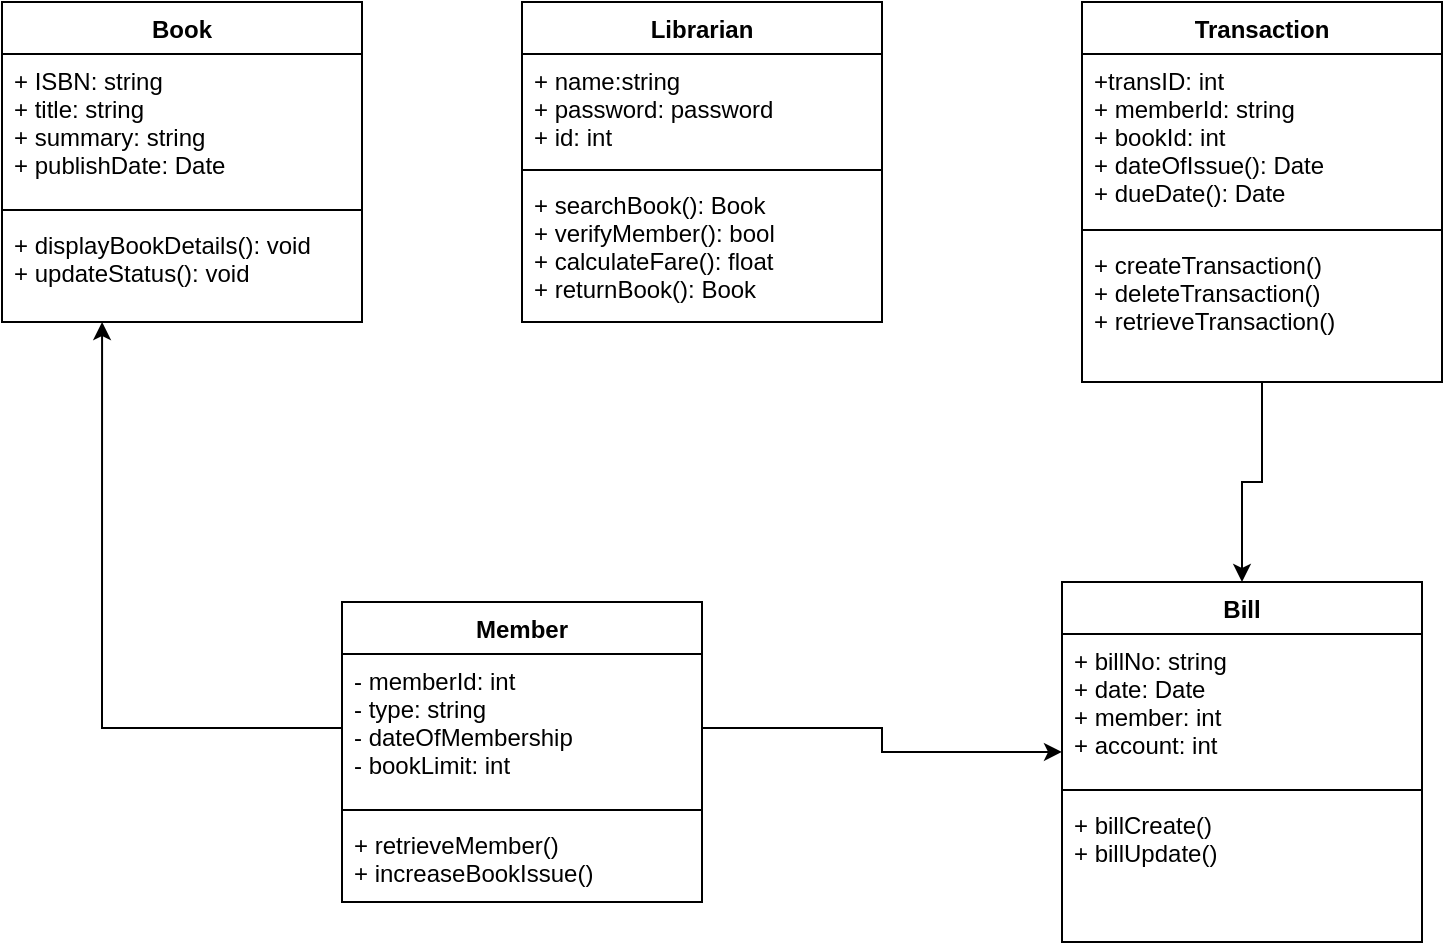 <mxfile version="13.9.7" type="github">
  <diagram id="C5RBs43oDa-KdzZeNtuy" name="Page-1">
    <mxGraphModel dx="1422" dy="763" grid="1" gridSize="10" guides="1" tooltips="1" connect="1" arrows="1" fold="1" page="1" pageScale="1" pageWidth="827" pageHeight="1169" math="0" shadow="0">
      <root>
        <mxCell id="WIyWlLk6GJQsqaUBKTNV-0" />
        <mxCell id="WIyWlLk6GJQsqaUBKTNV-1" parent="WIyWlLk6GJQsqaUBKTNV-0" />
        <mxCell id="ymDN9AEsik66WJd_EFRh-0" value="Book" style="swimlane;fontStyle=1;align=center;verticalAlign=top;childLayout=stackLayout;horizontal=1;startSize=26;horizontalStack=0;resizeParent=1;resizeParentMax=0;resizeLast=0;collapsible=1;marginBottom=0;" vertex="1" parent="WIyWlLk6GJQsqaUBKTNV-1">
          <mxGeometry x="40" y="70" width="180" height="160" as="geometry" />
        </mxCell>
        <mxCell id="ymDN9AEsik66WJd_EFRh-1" value="+ ISBN: string&#xa;+ title: string&#xa;+ summary: string&#xa;+ publishDate: Date&#xa;" style="text;strokeColor=none;fillColor=none;align=left;verticalAlign=top;spacingLeft=4;spacingRight=4;overflow=hidden;rotatable=0;points=[[0,0.5],[1,0.5]];portConstraint=eastwest;" vertex="1" parent="ymDN9AEsik66WJd_EFRh-0">
          <mxGeometry y="26" width="180" height="74" as="geometry" />
        </mxCell>
        <mxCell id="ymDN9AEsik66WJd_EFRh-2" value="" style="line;strokeWidth=1;fillColor=none;align=left;verticalAlign=middle;spacingTop=-1;spacingLeft=3;spacingRight=3;rotatable=0;labelPosition=right;points=[];portConstraint=eastwest;" vertex="1" parent="ymDN9AEsik66WJd_EFRh-0">
          <mxGeometry y="100" width="180" height="8" as="geometry" />
        </mxCell>
        <mxCell id="ymDN9AEsik66WJd_EFRh-3" value="+ displayBookDetails(): void&#xa;+ updateStatus(): void&#xa;" style="text;strokeColor=none;fillColor=none;align=left;verticalAlign=top;spacingLeft=4;spacingRight=4;overflow=hidden;rotatable=0;points=[[0,0.5],[1,0.5]];portConstraint=eastwest;" vertex="1" parent="ymDN9AEsik66WJd_EFRh-0">
          <mxGeometry y="108" width="180" height="52" as="geometry" />
        </mxCell>
        <mxCell id="ymDN9AEsik66WJd_EFRh-16" style="edgeStyle=orthogonalEdgeStyle;rounded=0;orthogonalLoop=1;jettySize=auto;html=1;exitX=0.5;exitY=1;exitDx=0;exitDy=0;entryX=0.5;entryY=0;entryDx=0;entryDy=0;" edge="1" parent="WIyWlLk6GJQsqaUBKTNV-1" source="ymDN9AEsik66WJd_EFRh-4" target="ymDN9AEsik66WJd_EFRh-12">
          <mxGeometry relative="1" as="geometry">
            <mxPoint x="660" y="350" as="targetPoint" />
          </mxGeometry>
        </mxCell>
        <mxCell id="ymDN9AEsik66WJd_EFRh-4" value="Transaction" style="swimlane;fontStyle=1;align=center;verticalAlign=top;childLayout=stackLayout;horizontal=1;startSize=26;horizontalStack=0;resizeParent=1;resizeParentMax=0;resizeLast=0;collapsible=1;marginBottom=0;" vertex="1" parent="WIyWlLk6GJQsqaUBKTNV-1">
          <mxGeometry x="580" y="70" width="180" height="190" as="geometry" />
        </mxCell>
        <mxCell id="ymDN9AEsik66WJd_EFRh-5" value="+transID: int&#xa;+ memberId: string&#xa;+ bookId: int&#xa;+ dateOfIssue(): Date&#xa;+ dueDate(): Date&#xa;" style="text;strokeColor=none;fillColor=none;align=left;verticalAlign=top;spacingLeft=4;spacingRight=4;overflow=hidden;rotatable=0;points=[[0,0.5],[1,0.5]];portConstraint=eastwest;" vertex="1" parent="ymDN9AEsik66WJd_EFRh-4">
          <mxGeometry y="26" width="180" height="84" as="geometry" />
        </mxCell>
        <mxCell id="ymDN9AEsik66WJd_EFRh-6" value="" style="line;strokeWidth=1;fillColor=none;align=left;verticalAlign=middle;spacingTop=-1;spacingLeft=3;spacingRight=3;rotatable=0;labelPosition=right;points=[];portConstraint=eastwest;" vertex="1" parent="ymDN9AEsik66WJd_EFRh-4">
          <mxGeometry y="110" width="180" height="8" as="geometry" />
        </mxCell>
        <mxCell id="ymDN9AEsik66WJd_EFRh-7" value="+ createTransaction()&#xa;+ deleteTransaction()&#xa;+ retrieveTransaction()&#xa;" style="text;strokeColor=none;fillColor=none;align=left;verticalAlign=top;spacingLeft=4;spacingRight=4;overflow=hidden;rotatable=0;points=[[0,0.5],[1,0.5]];portConstraint=eastwest;" vertex="1" parent="ymDN9AEsik66WJd_EFRh-4">
          <mxGeometry y="118" width="180" height="72" as="geometry" />
        </mxCell>
        <mxCell id="ymDN9AEsik66WJd_EFRh-8" value="Librarian" style="swimlane;fontStyle=1;align=center;verticalAlign=top;childLayout=stackLayout;horizontal=1;startSize=26;horizontalStack=0;resizeParent=1;resizeParentMax=0;resizeLast=0;collapsible=1;marginBottom=0;" vertex="1" parent="WIyWlLk6GJQsqaUBKTNV-1">
          <mxGeometry x="300" y="70" width="180" height="160" as="geometry" />
        </mxCell>
        <mxCell id="ymDN9AEsik66WJd_EFRh-9" value="+ name:string&#xa;+ password: password&#xa;+ id: int&#xa;" style="text;strokeColor=none;fillColor=none;align=left;verticalAlign=top;spacingLeft=4;spacingRight=4;overflow=hidden;rotatable=0;points=[[0,0.5],[1,0.5]];portConstraint=eastwest;" vertex="1" parent="ymDN9AEsik66WJd_EFRh-8">
          <mxGeometry y="26" width="180" height="54" as="geometry" />
        </mxCell>
        <mxCell id="ymDN9AEsik66WJd_EFRh-10" value="" style="line;strokeWidth=1;fillColor=none;align=left;verticalAlign=middle;spacingTop=-1;spacingLeft=3;spacingRight=3;rotatable=0;labelPosition=right;points=[];portConstraint=eastwest;" vertex="1" parent="ymDN9AEsik66WJd_EFRh-8">
          <mxGeometry y="80" width="180" height="8" as="geometry" />
        </mxCell>
        <mxCell id="ymDN9AEsik66WJd_EFRh-11" value="+ searchBook(): Book&#xa;+ verifyMember(): bool&#xa;+ calculateFare(): float&#xa;+ returnBook(): Book&#xa;" style="text;strokeColor=none;fillColor=none;align=left;verticalAlign=top;spacingLeft=4;spacingRight=4;overflow=hidden;rotatable=0;points=[[0,0.5],[1,0.5]];portConstraint=eastwest;" vertex="1" parent="ymDN9AEsik66WJd_EFRh-8">
          <mxGeometry y="88" width="180" height="72" as="geometry" />
        </mxCell>
        <mxCell id="ymDN9AEsik66WJd_EFRh-12" value="Bill" style="swimlane;fontStyle=1;align=center;verticalAlign=top;childLayout=stackLayout;horizontal=1;startSize=26;horizontalStack=0;resizeParent=1;resizeParentMax=0;resizeLast=0;collapsible=1;marginBottom=0;" vertex="1" parent="WIyWlLk6GJQsqaUBKTNV-1">
          <mxGeometry x="570" y="360" width="180" height="180" as="geometry" />
        </mxCell>
        <mxCell id="ymDN9AEsik66WJd_EFRh-13" value="+ billNo: string&#xa;+ date: Date&#xa;+ member: int&#xa;+ account: int" style="text;strokeColor=none;fillColor=none;align=left;verticalAlign=top;spacingLeft=4;spacingRight=4;overflow=hidden;rotatable=0;points=[[0,0.5],[1,0.5]];portConstraint=eastwest;" vertex="1" parent="ymDN9AEsik66WJd_EFRh-12">
          <mxGeometry y="26" width="180" height="74" as="geometry" />
        </mxCell>
        <mxCell id="ymDN9AEsik66WJd_EFRh-14" value="" style="line;strokeWidth=1;fillColor=none;align=left;verticalAlign=middle;spacingTop=-1;spacingLeft=3;spacingRight=3;rotatable=0;labelPosition=right;points=[];portConstraint=eastwest;" vertex="1" parent="ymDN9AEsik66WJd_EFRh-12">
          <mxGeometry y="100" width="180" height="8" as="geometry" />
        </mxCell>
        <mxCell id="ymDN9AEsik66WJd_EFRh-15" value="+ billCreate()&#xa;+ billUpdate()&#xa;" style="text;strokeColor=none;fillColor=none;align=left;verticalAlign=top;spacingLeft=4;spacingRight=4;overflow=hidden;rotatable=0;points=[[0,0.5],[1,0.5]];portConstraint=eastwest;" vertex="1" parent="ymDN9AEsik66WJd_EFRh-12">
          <mxGeometry y="108" width="180" height="72" as="geometry" />
        </mxCell>
        <mxCell id="ymDN9AEsik66WJd_EFRh-17" value="Member" style="swimlane;fontStyle=1;align=center;verticalAlign=top;childLayout=stackLayout;horizontal=1;startSize=26;horizontalStack=0;resizeParent=1;resizeParentMax=0;resizeLast=0;collapsible=1;marginBottom=0;" vertex="1" parent="WIyWlLk6GJQsqaUBKTNV-1">
          <mxGeometry x="210" y="370" width="180" height="150" as="geometry" />
        </mxCell>
        <mxCell id="ymDN9AEsik66WJd_EFRh-18" value="- memberId: int&#xa;- type: string&#xa;- dateOfMembership&#xa;- bookLimit: int&#xa;" style="text;strokeColor=none;fillColor=none;align=left;verticalAlign=top;spacingLeft=4;spacingRight=4;overflow=hidden;rotatable=0;points=[[0,0.5],[1,0.5]];portConstraint=eastwest;" vertex="1" parent="ymDN9AEsik66WJd_EFRh-17">
          <mxGeometry y="26" width="180" height="74" as="geometry" />
        </mxCell>
        <mxCell id="ymDN9AEsik66WJd_EFRh-19" value="" style="line;strokeWidth=1;fillColor=none;align=left;verticalAlign=middle;spacingTop=-1;spacingLeft=3;spacingRight=3;rotatable=0;labelPosition=right;points=[];portConstraint=eastwest;" vertex="1" parent="ymDN9AEsik66WJd_EFRh-17">
          <mxGeometry y="100" width="180" height="8" as="geometry" />
        </mxCell>
        <mxCell id="ymDN9AEsik66WJd_EFRh-20" value="+ retrieveMember()&#xa;+ increaseBookIssue()&#xa;" style="text;strokeColor=none;fillColor=none;align=left;verticalAlign=top;spacingLeft=4;spacingRight=4;overflow=hidden;rotatable=0;points=[[0,0.5],[1,0.5]];portConstraint=eastwest;" vertex="1" parent="ymDN9AEsik66WJd_EFRh-17">
          <mxGeometry y="108" width="180" height="42" as="geometry" />
        </mxCell>
        <mxCell id="ymDN9AEsik66WJd_EFRh-21" style="edgeStyle=orthogonalEdgeStyle;rounded=0;orthogonalLoop=1;jettySize=auto;html=1;exitX=1;exitY=0.5;exitDx=0;exitDy=0;entryX=0;entryY=0.797;entryDx=0;entryDy=0;entryPerimeter=0;" edge="1" parent="WIyWlLk6GJQsqaUBKTNV-1" source="ymDN9AEsik66WJd_EFRh-18" target="ymDN9AEsik66WJd_EFRh-13">
          <mxGeometry relative="1" as="geometry" />
        </mxCell>
        <mxCell id="ymDN9AEsik66WJd_EFRh-22" style="edgeStyle=orthogonalEdgeStyle;rounded=0;orthogonalLoop=1;jettySize=auto;html=1;exitX=0;exitY=0.5;exitDx=0;exitDy=0;entryX=0.278;entryY=1;entryDx=0;entryDy=0;entryPerimeter=0;" edge="1" parent="WIyWlLk6GJQsqaUBKTNV-1" source="ymDN9AEsik66WJd_EFRh-18" target="ymDN9AEsik66WJd_EFRh-3">
          <mxGeometry relative="1" as="geometry" />
        </mxCell>
      </root>
    </mxGraphModel>
  </diagram>
</mxfile>
